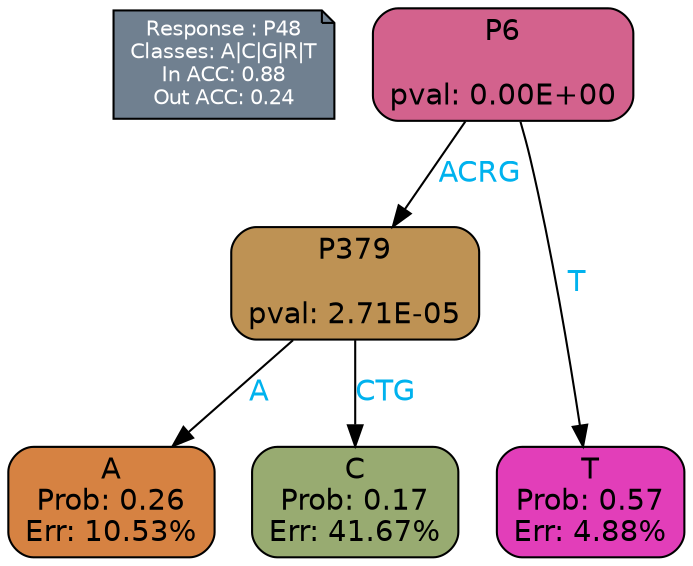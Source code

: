 digraph Tree {
node [shape=box, style="filled, rounded", color="black", fontname=helvetica] ;
graph [ranksep=equally, splines=polylines, bgcolor=transparent, dpi=600] ;
edge [fontname=helvetica] ;
LEGEND [label="Response : P48
Classes: A|C|G|R|T
In ACC: 0.88
Out ACC: 0.24
",shape=note,align=left,style=filled,fillcolor="slategray",fontcolor="white",fontsize=10];1 [label="P6

pval: 0.00E+00", fillcolor="#d3628d"] ;
2 [label="P379

pval: 2.71E-05", fillcolor="#be9254"] ;
3 [label="A
Prob: 0.26
Err: 10.53%", fillcolor="#d68242"] ;
4 [label="C
Prob: 0.17
Err: 41.67%", fillcolor="#98ab71"] ;
5 [label="T
Prob: 0.57
Err: 4.88%", fillcolor="#e23eb9"] ;
1 -> 2 [label="ACRG",fontcolor=deepskyblue2] ;
1 -> 5 [label="T",fontcolor=deepskyblue2] ;
2 -> 3 [label="A",fontcolor=deepskyblue2] ;
2 -> 4 [label="CTG",fontcolor=deepskyblue2] ;
{rank = same; 3;4;5;}{rank = same; LEGEND;1;}}